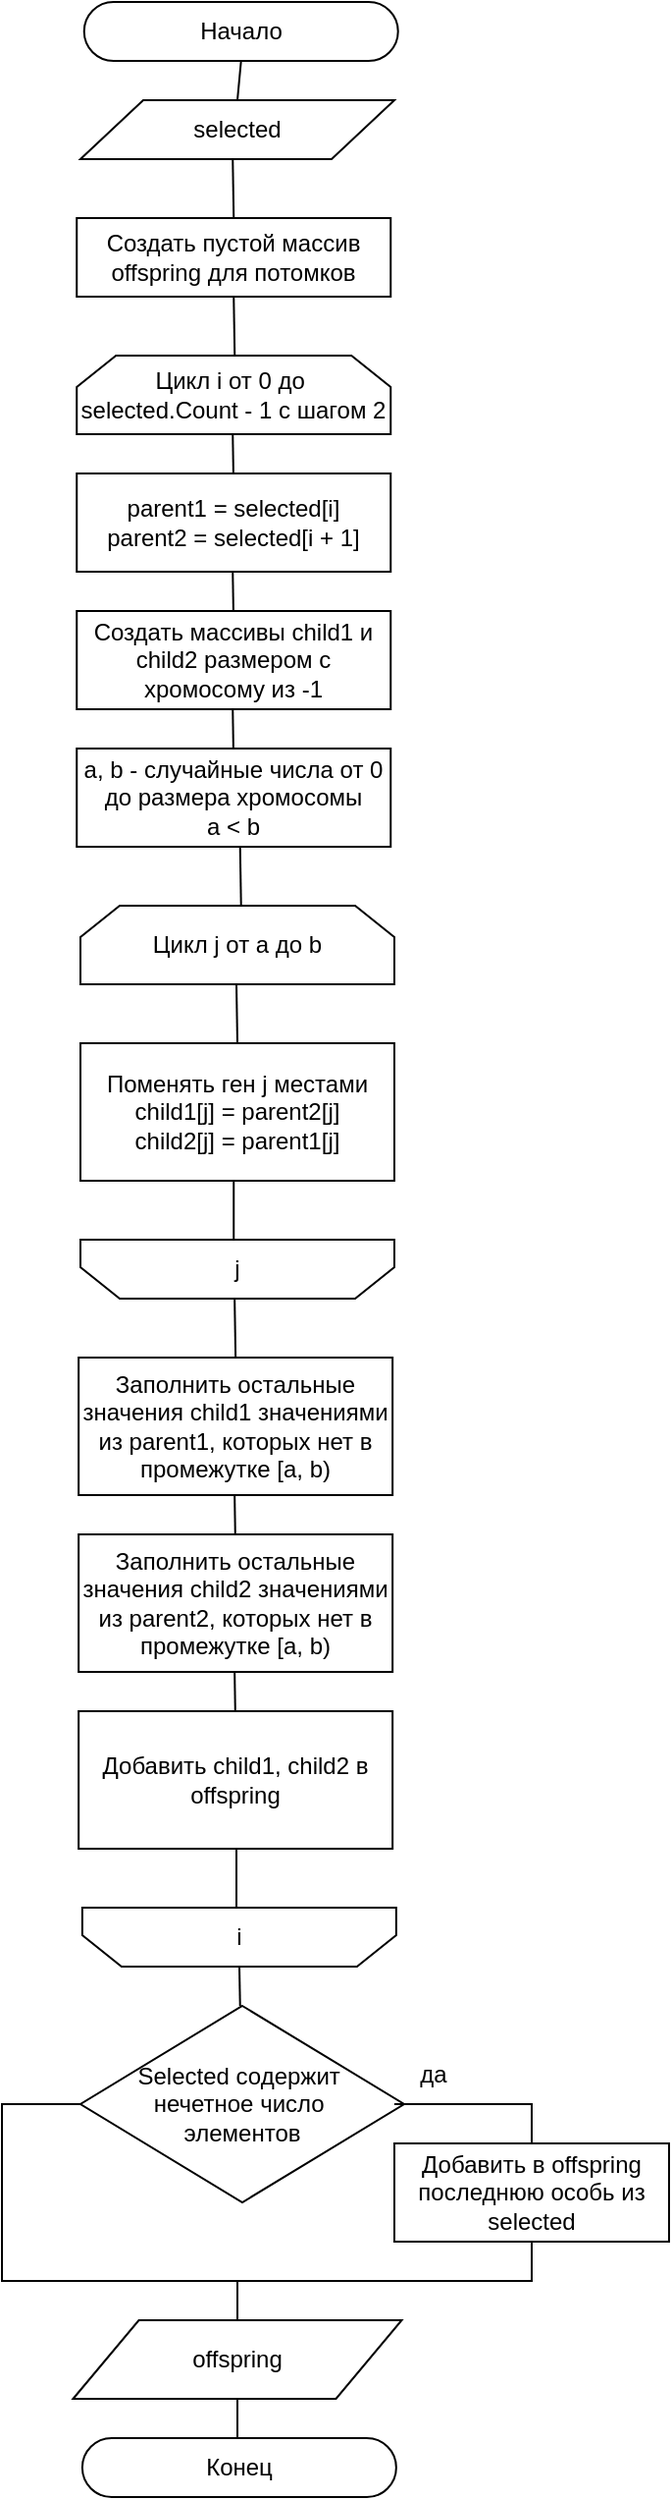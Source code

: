 <mxfile version="27.0.9">
  <diagram name="Страница — 1" id="oIGkv35JSirXxDSVPZw_">
    <mxGraphModel dx="969" dy="-588" grid="1" gridSize="10" guides="1" tooltips="1" connect="1" arrows="1" fold="1" page="1" pageScale="1" pageWidth="827" pageHeight="1169" math="0" shadow="0">
      <root>
        <mxCell id="0" />
        <mxCell id="1" parent="0" />
        <mxCell id="7xoEw0_jcS2L8A6iahL_-1" value="Начало" style="html=1;dashed=0;whiteSpace=wrap;shape=mxgraph.dfd.start" vertex="1" parent="1">
          <mxGeometry x="321.87" y="2250" width="160" height="30" as="geometry" />
        </mxCell>
        <mxCell id="7xoEw0_jcS2L8A6iahL_-2" value="selected" style="shape=parallelogram;perimeter=parallelogramPerimeter;whiteSpace=wrap;html=1;dashed=0;" vertex="1" parent="1">
          <mxGeometry x="320" y="2300" width="160" height="30" as="geometry" />
        </mxCell>
        <mxCell id="7xoEw0_jcS2L8A6iahL_-3" value="" style="endArrow=none;html=1;rounded=0;entryX=0.5;entryY=0.5;entryDx=0;entryDy=15;entryPerimeter=0;exitX=0.5;exitY=0;exitDx=0;exitDy=0;" edge="1" parent="1" source="7xoEw0_jcS2L8A6iahL_-2" target="7xoEw0_jcS2L8A6iahL_-1">
          <mxGeometry width="50" height="50" relative="1" as="geometry">
            <mxPoint x="420" y="2390" as="sourcePoint" />
            <mxPoint x="470" y="2340" as="targetPoint" />
          </mxGeometry>
        </mxCell>
        <mxCell id="7xoEw0_jcS2L8A6iahL_-4" value="" style="endArrow=none;html=1;rounded=0;entryX=0.5;entryY=0.5;entryDx=0;entryDy=15;entryPerimeter=0;exitX=0.5;exitY=0;exitDx=0;exitDy=0;" edge="1" parent="1">
          <mxGeometry width="50" height="50" relative="1" as="geometry">
            <mxPoint x="398.12" y="2360" as="sourcePoint" />
            <mxPoint x="397.62" y="2330" as="targetPoint" />
          </mxGeometry>
        </mxCell>
        <mxCell id="7xoEw0_jcS2L8A6iahL_-5" value="Создать пустой массив offspring для потомков" style="rounded=0;whiteSpace=wrap;html=1;" vertex="1" parent="1">
          <mxGeometry x="318.12" y="2360" width="160" height="40" as="geometry" />
        </mxCell>
        <mxCell id="7xoEw0_jcS2L8A6iahL_-6" value="Цикл i от 0 до&amp;nbsp;&lt;div&gt;selected.Count - 1 с шагом 2&lt;/div&gt;" style="shape=loopLimit;whiteSpace=wrap;html=1;" vertex="1" parent="1">
          <mxGeometry x="318.12" y="2430" width="160" height="40" as="geometry" />
        </mxCell>
        <mxCell id="7xoEw0_jcS2L8A6iahL_-7" value="" style="endArrow=none;html=1;rounded=0;entryX=0.5;entryY=0.5;entryDx=0;entryDy=15;entryPerimeter=0;exitX=0.5;exitY=0;exitDx=0;exitDy=0;" edge="1" parent="1">
          <mxGeometry width="50" height="50" relative="1" as="geometry">
            <mxPoint x="398.62" y="2430" as="sourcePoint" />
            <mxPoint x="398.12" y="2400" as="targetPoint" />
          </mxGeometry>
        </mxCell>
        <mxCell id="7xoEw0_jcS2L8A6iahL_-8" value="" style="endArrow=none;html=1;rounded=0;entryX=0.5;entryY=0.5;entryDx=0;entryDy=15;entryPerimeter=0;exitX=0.5;exitY=0;exitDx=0;exitDy=0;" edge="1" parent="1">
          <mxGeometry width="50" height="50" relative="1" as="geometry">
            <mxPoint x="398.12" y="2570" as="sourcePoint" />
            <mxPoint x="397.62" y="2540" as="targetPoint" />
          </mxGeometry>
        </mxCell>
        <mxCell id="7xoEw0_jcS2L8A6iahL_-9" value="Создать массивы child1 и child2 размером с хромосому из -1" style="rounded=0;whiteSpace=wrap;html=1;" vertex="1" parent="1">
          <mxGeometry x="318.12" y="2560" width="160" height="50" as="geometry" />
        </mxCell>
        <mxCell id="7xoEw0_jcS2L8A6iahL_-10" value="" style="endArrow=none;html=1;rounded=0;entryX=0.5;entryY=0.5;entryDx=0;entryDy=15;entryPerimeter=0;exitX=0.5;exitY=0;exitDx=0;exitDy=0;" edge="1" parent="1">
          <mxGeometry width="50" height="50" relative="1" as="geometry">
            <mxPoint x="398.12" y="2640" as="sourcePoint" />
            <mxPoint x="397.62" y="2610" as="targetPoint" />
          </mxGeometry>
        </mxCell>
        <mxCell id="7xoEw0_jcS2L8A6iahL_-11" value="a, b - случайные числа от 0 до размера хромосомы&lt;div&gt;a &amp;lt; b&lt;/div&gt;" style="rounded=0;whiteSpace=wrap;html=1;" vertex="1" parent="1">
          <mxGeometry x="318.12" y="2630" width="160" height="50" as="geometry" />
        </mxCell>
        <mxCell id="7xoEw0_jcS2L8A6iahL_-12" value="" style="endArrow=none;html=1;rounded=0;entryX=0.5;entryY=0.5;entryDx=0;entryDy=15;entryPerimeter=0;exitX=0.5;exitY=0;exitDx=0;exitDy=0;" edge="1" parent="1">
          <mxGeometry width="50" height="50" relative="1" as="geometry">
            <mxPoint x="401.87" y="2710" as="sourcePoint" />
            <mxPoint x="401.37" y="2680" as="targetPoint" />
          </mxGeometry>
        </mxCell>
        <mxCell id="7xoEw0_jcS2L8A6iahL_-14" value="Цикл j от a до b" style="shape=loopLimit;whiteSpace=wrap;html=1;" vertex="1" parent="1">
          <mxGeometry x="320" y="2710" width="160" height="40" as="geometry" />
        </mxCell>
        <mxCell id="7xoEw0_jcS2L8A6iahL_-15" value="" style="endArrow=none;html=1;rounded=0;entryX=0.5;entryY=0.5;entryDx=0;entryDy=15;entryPerimeter=0;exitX=0.5;exitY=0;exitDx=0;exitDy=0;" edge="1" parent="1">
          <mxGeometry width="50" height="50" relative="1" as="geometry">
            <mxPoint x="400" y="2780" as="sourcePoint" />
            <mxPoint x="399.5" y="2750" as="targetPoint" />
          </mxGeometry>
        </mxCell>
        <mxCell id="7xoEw0_jcS2L8A6iahL_-16" value="&lt;div&gt;Поменять ген j местами&lt;/div&gt;child1[j] = parent2[j]&lt;div&gt;child2[j] = parent1[j]&lt;br&gt;&lt;/div&gt;" style="rounded=0;whiteSpace=wrap;html=1;" vertex="1" parent="1">
          <mxGeometry x="320" y="2780" width="160" height="70" as="geometry" />
        </mxCell>
        <mxCell id="7xoEw0_jcS2L8A6iahL_-17" value="" style="endArrow=none;html=1;rounded=0;entryX=0.5;entryY=0.5;entryDx=0;entryDy=15;entryPerimeter=0;exitX=0.5;exitY=0;exitDx=0;exitDy=0;" edge="1" parent="1">
          <mxGeometry width="50" height="50" relative="1" as="geometry">
            <mxPoint x="398.12" y="2500" as="sourcePoint" />
            <mxPoint x="397.62" y="2470" as="targetPoint" />
          </mxGeometry>
        </mxCell>
        <mxCell id="7xoEw0_jcS2L8A6iahL_-18" value="parent1 = selected[i]&lt;div&gt;parent2 = selected[i + 1]&lt;/div&gt;" style="rounded=0;whiteSpace=wrap;html=1;" vertex="1" parent="1">
          <mxGeometry x="318.12" y="2490" width="160" height="50" as="geometry" />
        </mxCell>
        <mxCell id="7xoEw0_jcS2L8A6iahL_-19" value="j" style="shape=loopLimit;whiteSpace=wrap;html=1;direction=west;" vertex="1" parent="1">
          <mxGeometry x="320" y="2880" width="160" height="30" as="geometry" />
        </mxCell>
        <mxCell id="7xoEw0_jcS2L8A6iahL_-20" value="" style="endArrow=none;html=1;rounded=0;entryX=0.5;entryY=1;entryDx=0;entryDy=0;exitX=0.5;exitY=0;exitDx=0;exitDy=0;" edge="1" parent="1">
          <mxGeometry width="50" height="50" relative="1" as="geometry">
            <mxPoint x="398.12" y="2880" as="sourcePoint" />
            <mxPoint x="398.12" y="2850" as="targetPoint" />
          </mxGeometry>
        </mxCell>
        <mxCell id="7xoEw0_jcS2L8A6iahL_-21" value="" style="endArrow=none;html=1;rounded=0;entryX=0.5;entryY=0.5;entryDx=0;entryDy=15;entryPerimeter=0;exitX=0.5;exitY=0;exitDx=0;exitDy=0;" edge="1" parent="1">
          <mxGeometry width="50" height="50" relative="1" as="geometry">
            <mxPoint x="399.07" y="2940" as="sourcePoint" />
            <mxPoint x="398.57" y="2910" as="targetPoint" />
          </mxGeometry>
        </mxCell>
        <mxCell id="7xoEw0_jcS2L8A6iahL_-22" value="&lt;div&gt;Заполнить остальные значения child1 значениями из parent1, которых нет в промежутке [a, b)&lt;/div&gt;" style="rounded=0;whiteSpace=wrap;html=1;" vertex="1" parent="1">
          <mxGeometry x="319.07" y="2940" width="160" height="70" as="geometry" />
        </mxCell>
        <mxCell id="7xoEw0_jcS2L8A6iahL_-23" value="" style="endArrow=none;html=1;rounded=0;entryX=0.5;entryY=0.5;entryDx=0;entryDy=15;entryPerimeter=0;exitX=0.5;exitY=0;exitDx=0;exitDy=0;" edge="1" parent="1">
          <mxGeometry width="50" height="50" relative="1" as="geometry">
            <mxPoint x="399.07" y="3040" as="sourcePoint" />
            <mxPoint x="398.57" y="3010" as="targetPoint" />
          </mxGeometry>
        </mxCell>
        <mxCell id="7xoEw0_jcS2L8A6iahL_-24" value="&lt;div&gt;Заполнить остальные значения child2 значениями из parent2, которых нет в промежутке [a, b)&lt;/div&gt;" style="rounded=0;whiteSpace=wrap;html=1;" vertex="1" parent="1">
          <mxGeometry x="319.07" y="3030" width="160" height="70" as="geometry" />
        </mxCell>
        <mxCell id="7xoEw0_jcS2L8A6iahL_-25" value="" style="endArrow=none;html=1;rounded=0;entryX=0.5;entryY=0.5;entryDx=0;entryDy=15;entryPerimeter=0;exitX=0.5;exitY=0;exitDx=0;exitDy=0;" edge="1" parent="1">
          <mxGeometry width="50" height="50" relative="1" as="geometry">
            <mxPoint x="399.07" y="3130" as="sourcePoint" />
            <mxPoint x="398.57" y="3100" as="targetPoint" />
          </mxGeometry>
        </mxCell>
        <mxCell id="7xoEw0_jcS2L8A6iahL_-26" value="Добавить child1, child2 в offspring" style="rounded=0;whiteSpace=wrap;html=1;" vertex="1" parent="1">
          <mxGeometry x="319.07" y="3120" width="160" height="70" as="geometry" />
        </mxCell>
        <mxCell id="7xoEw0_jcS2L8A6iahL_-28" value="offspring" style="shape=parallelogram;perimeter=parallelogramPerimeter;whiteSpace=wrap;html=1;dashed=0;" vertex="1" parent="1">
          <mxGeometry x="316.25" y="3430" width="167.5" height="40" as="geometry" />
        </mxCell>
        <mxCell id="7xoEw0_jcS2L8A6iahL_-29" value="Конец" style="html=1;dashed=0;whiteSpace=wrap;shape=mxgraph.dfd.start" vertex="1" parent="1">
          <mxGeometry x="320.94" y="3490" width="160" height="30" as="geometry" />
        </mxCell>
        <mxCell id="7xoEw0_jcS2L8A6iahL_-31" value="i" style="shape=loopLimit;whiteSpace=wrap;html=1;direction=west;" vertex="1" parent="1">
          <mxGeometry x="320.94" y="3220" width="160" height="30" as="geometry" />
        </mxCell>
        <mxCell id="7xoEw0_jcS2L8A6iahL_-32" value="" style="endArrow=none;html=1;rounded=0;entryX=0.5;entryY=1;entryDx=0;entryDy=0;exitX=0.5;exitY=0;exitDx=0;exitDy=0;" edge="1" parent="1">
          <mxGeometry width="50" height="50" relative="1" as="geometry">
            <mxPoint x="399.5" y="3220" as="sourcePoint" />
            <mxPoint x="399.5" y="3190" as="targetPoint" />
          </mxGeometry>
        </mxCell>
        <mxCell id="7xoEw0_jcS2L8A6iahL_-33" value="Selected содержит&amp;nbsp;&lt;div&gt;нечетное число&amp;nbsp;&lt;/div&gt;&lt;div&gt;элементов&lt;/div&gt;" style="rhombus;whiteSpace=wrap;html=1;" vertex="1" parent="1">
          <mxGeometry x="320" y="3270" width="165" height="100" as="geometry" />
        </mxCell>
        <mxCell id="7xoEw0_jcS2L8A6iahL_-34" value="" style="endArrow=none;html=1;rounded=0;exitX=0.5;exitY=0;exitDx=0;exitDy=0;" edge="1" parent="1">
          <mxGeometry width="50" height="50" relative="1" as="geometry">
            <mxPoint x="401.37" y="3270" as="sourcePoint" />
            <mxPoint x="401" y="3250" as="targetPoint" />
          </mxGeometry>
        </mxCell>
        <mxCell id="7xoEw0_jcS2L8A6iahL_-35" value="Добавить в offspring последнюю особь из selected" style="rounded=0;whiteSpace=wrap;html=1;" vertex="1" parent="1">
          <mxGeometry x="480" y="3340" width="140" height="50" as="geometry" />
        </mxCell>
        <mxCell id="7xoEw0_jcS2L8A6iahL_-36" value="" style="endArrow=none;html=1;rounded=0;entryX=1;entryY=0.5;entryDx=0;entryDy=0;exitX=0.5;exitY=0;exitDx=0;exitDy=0;" edge="1" parent="1" source="7xoEw0_jcS2L8A6iahL_-35">
          <mxGeometry width="50" height="50" relative="1" as="geometry">
            <mxPoint x="370" y="3490" as="sourcePoint" />
            <mxPoint x="480" y="3320" as="targetPoint" />
            <Array as="points">
              <mxPoint x="550" y="3320" />
              <mxPoint x="480" y="3320" />
            </Array>
          </mxGeometry>
        </mxCell>
        <mxCell id="7xoEw0_jcS2L8A6iahL_-37" value="" style="endArrow=none;html=1;rounded=0;entryX=0;entryY=0.5;entryDx=0;entryDy=0;" edge="1" parent="1">
          <mxGeometry width="50" height="50" relative="1" as="geometry">
            <mxPoint x="400" y="3410" as="sourcePoint" />
            <mxPoint x="320" y="3320" as="targetPoint" />
            <Array as="points">
              <mxPoint x="280" y="3410" />
              <mxPoint x="280" y="3320" />
            </Array>
          </mxGeometry>
        </mxCell>
        <mxCell id="7xoEw0_jcS2L8A6iahL_-38" value="да" style="text;html=1;align=center;verticalAlign=middle;whiteSpace=wrap;rounded=0;" vertex="1" parent="1">
          <mxGeometry x="470" y="3290" width="60" height="30" as="geometry" />
        </mxCell>
        <mxCell id="7xoEw0_jcS2L8A6iahL_-39" value="" style="endArrow=none;html=1;rounded=0;entryX=0.5;entryY=1;entryDx=0;entryDy=0;" edge="1" parent="1" target="7xoEw0_jcS2L8A6iahL_-35">
          <mxGeometry width="50" height="50" relative="1" as="geometry">
            <mxPoint x="400" y="3430" as="sourcePoint" />
            <mxPoint x="560" y="3397" as="targetPoint" />
            <Array as="points">
              <mxPoint x="400" y="3410" />
              <mxPoint x="550" y="3410" />
            </Array>
          </mxGeometry>
        </mxCell>
        <mxCell id="7xoEw0_jcS2L8A6iahL_-42" value="" style="endArrow=none;html=1;rounded=0;entryX=0.5;entryY=1;entryDx=0;entryDy=0;" edge="1" parent="1">
          <mxGeometry width="50" height="50" relative="1" as="geometry">
            <mxPoint x="400" y="3490" as="sourcePoint" />
            <mxPoint x="400" y="3470" as="targetPoint" />
          </mxGeometry>
        </mxCell>
      </root>
    </mxGraphModel>
  </diagram>
</mxfile>

